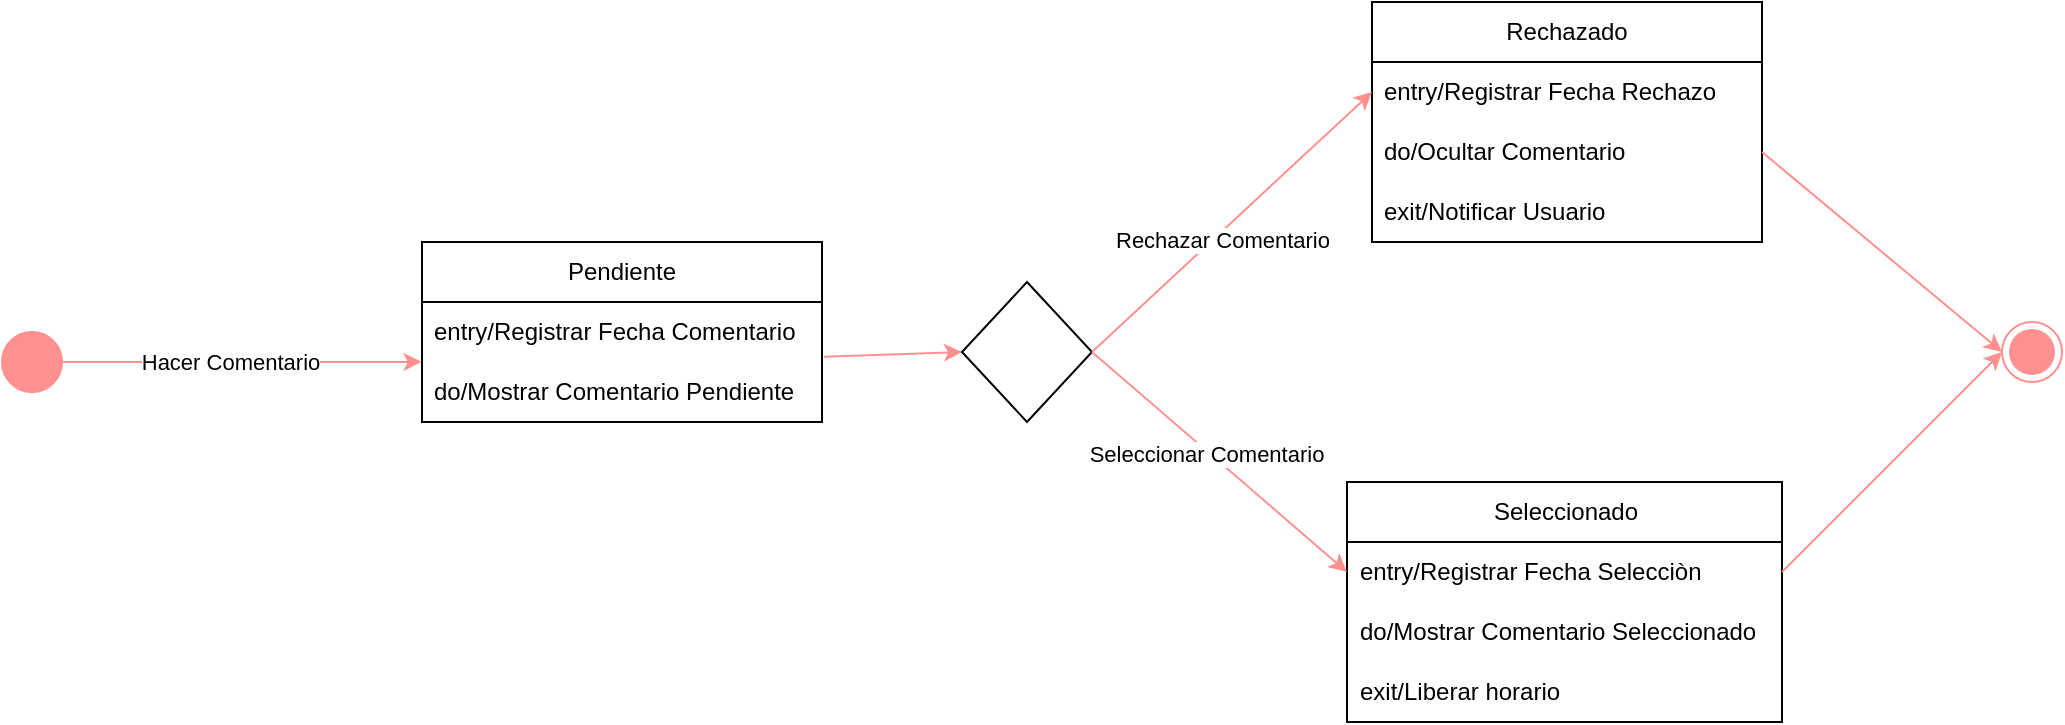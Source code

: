 <mxfile version="28.0.6">
  <diagram name="Página-1" id="xBTpo2tVYPZwIuKLMMTo">
    <mxGraphModel dx="2722" dy="990" grid="1" gridSize="10" guides="1" tooltips="1" connect="1" arrows="1" fold="1" page="1" pageScale="1" pageWidth="827" pageHeight="1169" math="0" shadow="0">
      <root>
        <mxCell id="oVRW8Dv0wMjvd6TlkWwd-0" />
        <mxCell id="oVRW8Dv0wMjvd6TlkWwd-1" parent="oVRW8Dv0wMjvd6TlkWwd-0" />
        <mxCell id="EH_MGwNR-BlFmnc6EgUj-1" style="edgeStyle=orthogonalEdgeStyle;rounded=0;orthogonalLoop=1;jettySize=auto;html=1;exitX=1;exitY=0.5;exitDx=0;exitDy=0;entryX=-0.001;entryY=-0.004;entryDx=0;entryDy=0;entryPerimeter=0;strokeColor=light-dark(#FF9090,#FF9090);" parent="oVRW8Dv0wMjvd6TlkWwd-1" source="EH_MGwNR-BlFmnc6EgUj-3" target="EH_MGwNR-BlFmnc6EgUj-8" edge="1">
          <mxGeometry relative="1" as="geometry">
            <mxPoint x="369" y="430" as="targetPoint" />
            <Array as="points">
              <mxPoint x="360" y="430" />
            </Array>
          </mxGeometry>
        </mxCell>
        <mxCell id="EH_MGwNR-BlFmnc6EgUj-2" value="Hacer Comentario" style="edgeLabel;html=1;align=center;verticalAlign=middle;resizable=0;points=[];" parent="EH_MGwNR-BlFmnc6EgUj-1" connectable="0" vertex="1">
          <mxGeometry x="-0.264" y="1" relative="1" as="geometry">
            <mxPoint x="18" y="1" as="offset" />
          </mxGeometry>
        </mxCell>
        <mxCell id="EH_MGwNR-BlFmnc6EgUj-3" value="" style="ellipse;fillColor=strokeColor;html=1;strokeColor=light-dark(#FF9090,#FF9090);" parent="oVRW8Dv0wMjvd6TlkWwd-1" vertex="1">
          <mxGeometry x="160" y="415" width="30" height="30" as="geometry" />
        </mxCell>
        <mxCell id="EH_MGwNR-BlFmnc6EgUj-4" style="rounded=0;orthogonalLoop=1;jettySize=auto;html=1;entryX=0;entryY=0.5;entryDx=0;entryDy=0;strokeColor=light-dark(#FF9090,#FF9090);exitX=1.005;exitY=0.912;exitDx=0;exitDy=0;exitPerimeter=0;" parent="oVRW8Dv0wMjvd6TlkWwd-1" source="EH_MGwNR-BlFmnc6EgUj-7" target="EH_MGwNR-BlFmnc6EgUj-13" edge="1">
          <mxGeometry relative="1" as="geometry">
            <mxPoint x="540" y="425" as="sourcePoint" />
            <mxPoint x="690" y="425.02" as="targetPoint" />
          </mxGeometry>
        </mxCell>
        <mxCell id="EH_MGwNR-BlFmnc6EgUj-5" value="" style="ellipse;html=1;shape=endState;fillColor=strokeColor;strokeColor=light-dark(#FF9090,#FF9090);" parent="oVRW8Dv0wMjvd6TlkWwd-1" vertex="1">
          <mxGeometry x="1160" y="410" width="30" height="30" as="geometry" />
        </mxCell>
        <mxCell id="EH_MGwNR-BlFmnc6EgUj-6" value="Pendiente" style="swimlane;fontStyle=0;childLayout=stackLayout;horizontal=1;startSize=30;horizontalStack=0;resizeParent=1;resizeParentMax=0;resizeLast=0;collapsible=1;marginBottom=0;whiteSpace=wrap;html=1;" parent="oVRW8Dv0wMjvd6TlkWwd-1" vertex="1">
          <mxGeometry x="370" y="370" width="200" height="90" as="geometry" />
        </mxCell>
        <mxCell id="EH_MGwNR-BlFmnc6EgUj-7" value="entry/Registrar Fecha Comentario" style="text;strokeColor=none;fillColor=none;align=left;verticalAlign=middle;spacingLeft=4;spacingRight=4;overflow=hidden;points=[[0,0.5],[1,0.5]];portConstraint=eastwest;rotatable=0;whiteSpace=wrap;html=1;" parent="EH_MGwNR-BlFmnc6EgUj-6" vertex="1">
          <mxGeometry y="30" width="200" height="30" as="geometry" />
        </mxCell>
        <mxCell id="EH_MGwNR-BlFmnc6EgUj-8" value="do/Mostrar Comentario Pendiente&amp;nbsp;" style="text;strokeColor=none;fillColor=none;align=left;verticalAlign=middle;spacingLeft=4;spacingRight=4;overflow=hidden;points=[[0,0.5],[1,0.5]];portConstraint=eastwest;rotatable=0;whiteSpace=wrap;html=1;" parent="EH_MGwNR-BlFmnc6EgUj-6" vertex="1">
          <mxGeometry y="60" width="200" height="30" as="geometry" />
        </mxCell>
        <mxCell id="EH_MGwNR-BlFmnc6EgUj-10" value="Rechazado" style="swimlane;fontStyle=0;childLayout=stackLayout;horizontal=1;startSize=30;horizontalStack=0;resizeParent=1;resizeParentMax=0;resizeLast=0;collapsible=1;marginBottom=0;whiteSpace=wrap;html=1;" parent="oVRW8Dv0wMjvd6TlkWwd-1" vertex="1">
          <mxGeometry x="845" y="250" width="195" height="120" as="geometry" />
        </mxCell>
        <mxCell id="EH_MGwNR-BlFmnc6EgUj-11" value="entry/Registrar Fecha Rechazo" style="text;strokeColor=none;fillColor=none;align=left;verticalAlign=middle;spacingLeft=4;spacingRight=4;overflow=hidden;points=[[0,0.5],[1,0.5]];portConstraint=eastwest;rotatable=0;whiteSpace=wrap;html=1;" parent="EH_MGwNR-BlFmnc6EgUj-10" vertex="1">
          <mxGeometry y="30" width="195" height="30" as="geometry" />
        </mxCell>
        <mxCell id="EH_MGwNR-BlFmnc6EgUj-28" value="do/Ocultar Comentario" style="text;strokeColor=none;fillColor=none;align=left;verticalAlign=middle;spacingLeft=4;spacingRight=4;overflow=hidden;points=[[0,0.5],[1,0.5]];portConstraint=eastwest;rotatable=0;whiteSpace=wrap;html=1;" parent="EH_MGwNR-BlFmnc6EgUj-10" vertex="1">
          <mxGeometry y="60" width="195" height="30" as="geometry" />
        </mxCell>
        <mxCell id="EH_MGwNR-BlFmnc6EgUj-12" value="exit/Notificar Usuario&amp;nbsp;" style="text;strokeColor=none;fillColor=none;align=left;verticalAlign=middle;spacingLeft=4;spacingRight=4;overflow=hidden;points=[[0,0.5],[1,0.5]];portConstraint=eastwest;rotatable=0;whiteSpace=wrap;html=1;" parent="EH_MGwNR-BlFmnc6EgUj-10" vertex="1">
          <mxGeometry y="90" width="195" height="30" as="geometry" />
        </mxCell>
        <mxCell id="EH_MGwNR-BlFmnc6EgUj-13" value="" style="rhombus;whiteSpace=wrap;html=1;" parent="oVRW8Dv0wMjvd6TlkWwd-1" vertex="1">
          <mxGeometry x="640" y="390" width="65" height="70" as="geometry" />
        </mxCell>
        <mxCell id="EH_MGwNR-BlFmnc6EgUj-14" value="Seleccionado" style="swimlane;fontStyle=0;childLayout=stackLayout;horizontal=1;startSize=30;horizontalStack=0;resizeParent=1;resizeParentMax=0;resizeLast=0;collapsible=1;marginBottom=0;whiteSpace=wrap;html=1;" parent="oVRW8Dv0wMjvd6TlkWwd-1" vertex="1">
          <mxGeometry x="832.5" y="490" width="217.5" height="120" as="geometry" />
        </mxCell>
        <mxCell id="EH_MGwNR-BlFmnc6EgUj-15" value="entry/Registrar Fecha Selecciòn" style="text;strokeColor=none;fillColor=none;align=left;verticalAlign=middle;spacingLeft=4;spacingRight=4;overflow=hidden;points=[[0,0.5],[1,0.5]];portConstraint=eastwest;rotatable=0;whiteSpace=wrap;html=1;" parent="EH_MGwNR-BlFmnc6EgUj-14" vertex="1">
          <mxGeometry y="30" width="217.5" height="30" as="geometry" />
        </mxCell>
        <mxCell id="EH_MGwNR-BlFmnc6EgUj-16" value="do/Mostrar Comentario Seleccionado" style="text;strokeColor=none;fillColor=none;align=left;verticalAlign=middle;spacingLeft=4;spacingRight=4;overflow=hidden;points=[[0,0.5],[1,0.5]];portConstraint=eastwest;rotatable=0;whiteSpace=wrap;html=1;" parent="EH_MGwNR-BlFmnc6EgUj-14" vertex="1">
          <mxGeometry y="60" width="217.5" height="30" as="geometry" />
        </mxCell>
        <mxCell id="EH_MGwNR-BlFmnc6EgUj-29" value="exit/Liberar horario" style="text;strokeColor=none;fillColor=none;align=left;verticalAlign=middle;spacingLeft=4;spacingRight=4;overflow=hidden;points=[[0,0.5],[1,0.5]];portConstraint=eastwest;rotatable=0;whiteSpace=wrap;html=1;" parent="EH_MGwNR-BlFmnc6EgUj-14" vertex="1">
          <mxGeometry y="90" width="217.5" height="30" as="geometry" />
        </mxCell>
        <mxCell id="EH_MGwNR-BlFmnc6EgUj-17" style="rounded=0;orthogonalLoop=1;jettySize=auto;html=1;entryX=0;entryY=0.5;entryDx=0;entryDy=0;exitX=1;exitY=0.5;exitDx=0;exitDy=0;strokeColor=light-dark(#FF9090,#FF9090);" parent="oVRW8Dv0wMjvd6TlkWwd-1" source="EH_MGwNR-BlFmnc6EgUj-13" target="EH_MGwNR-BlFmnc6EgUj-11" edge="1">
          <mxGeometry relative="1" as="geometry">
            <mxPoint x="720" y="410" as="sourcePoint" />
            <mxPoint x="875" y="410" as="targetPoint" />
          </mxGeometry>
        </mxCell>
        <mxCell id="EH_MGwNR-BlFmnc6EgUj-18" value="&lt;font style=&quot;vertical-align: inherit;&quot;&gt;&lt;font style=&quot;vertical-align: inherit;&quot;&gt;Rechazar Comentario&lt;/font&gt;&lt;/font&gt;" style="edgeLabel;html=1;align=center;verticalAlign=middle;resizable=0;points=[];" parent="EH_MGwNR-BlFmnc6EgUj-17" connectable="0" vertex="1">
          <mxGeometry x="-0.107" y="-2" relative="1" as="geometry">
            <mxPoint x="1" as="offset" />
          </mxGeometry>
        </mxCell>
        <mxCell id="EH_MGwNR-BlFmnc6EgUj-19" style="rounded=0;orthogonalLoop=1;jettySize=auto;html=1;entryX=0;entryY=0.5;entryDx=0;entryDy=0;exitX=1;exitY=0.5;exitDx=0;exitDy=0;strokeColor=light-dark(#FF9090,#FF9090);" parent="oVRW8Dv0wMjvd6TlkWwd-1" source="EH_MGwNR-BlFmnc6EgUj-13" target="EH_MGwNR-BlFmnc6EgUj-15" edge="1">
          <mxGeometry relative="1" as="geometry">
            <mxPoint x="730" y="520" as="sourcePoint" />
            <mxPoint x="870" y="390" as="targetPoint" />
          </mxGeometry>
        </mxCell>
        <mxCell id="EH_MGwNR-BlFmnc6EgUj-20" value="&lt;font style=&quot;vertical-align: inherit;&quot;&gt;&lt;font style=&quot;vertical-align: inherit;&quot;&gt;Seleccionar Comentario&lt;/font&gt;&lt;/font&gt;" style="edgeLabel;html=1;align=center;verticalAlign=middle;resizable=0;points=[];" parent="EH_MGwNR-BlFmnc6EgUj-19" connectable="0" vertex="1">
          <mxGeometry x="-0.107" y="-2" relative="1" as="geometry">
            <mxPoint x="1" as="offset" />
          </mxGeometry>
        </mxCell>
        <mxCell id="EH_MGwNR-BlFmnc6EgUj-26" style="rounded=0;orthogonalLoop=1;jettySize=auto;html=1;entryX=0;entryY=0.5;entryDx=0;entryDy=0;exitX=1;exitY=0.5;exitDx=0;exitDy=0;strokeColor=light-dark(#FF9090,#FF9090);" parent="oVRW8Dv0wMjvd6TlkWwd-1" source="EH_MGwNR-BlFmnc6EgUj-28" target="EH_MGwNR-BlFmnc6EgUj-5" edge="1">
          <mxGeometry relative="1" as="geometry">
            <mxPoint x="1310" y="295" as="sourcePoint" />
            <mxPoint x="1234" y="291" as="targetPoint" />
          </mxGeometry>
        </mxCell>
        <mxCell id="EH_MGwNR-BlFmnc6EgUj-27" style="rounded=0;orthogonalLoop=1;jettySize=auto;html=1;entryX=0;entryY=0.5;entryDx=0;entryDy=0;exitX=1;exitY=0.5;exitDx=0;exitDy=0;strokeColor=light-dark(#FF9090,#FF9090);" parent="oVRW8Dv0wMjvd6TlkWwd-1" source="EH_MGwNR-BlFmnc6EgUj-15" target="EH_MGwNR-BlFmnc6EgUj-5" edge="1">
          <mxGeometry relative="1" as="geometry">
            <mxPoint x="1340" y="310" as="sourcePoint" />
            <mxPoint x="1480" y="455" as="targetPoint" />
          </mxGeometry>
        </mxCell>
      </root>
    </mxGraphModel>
  </diagram>
</mxfile>
